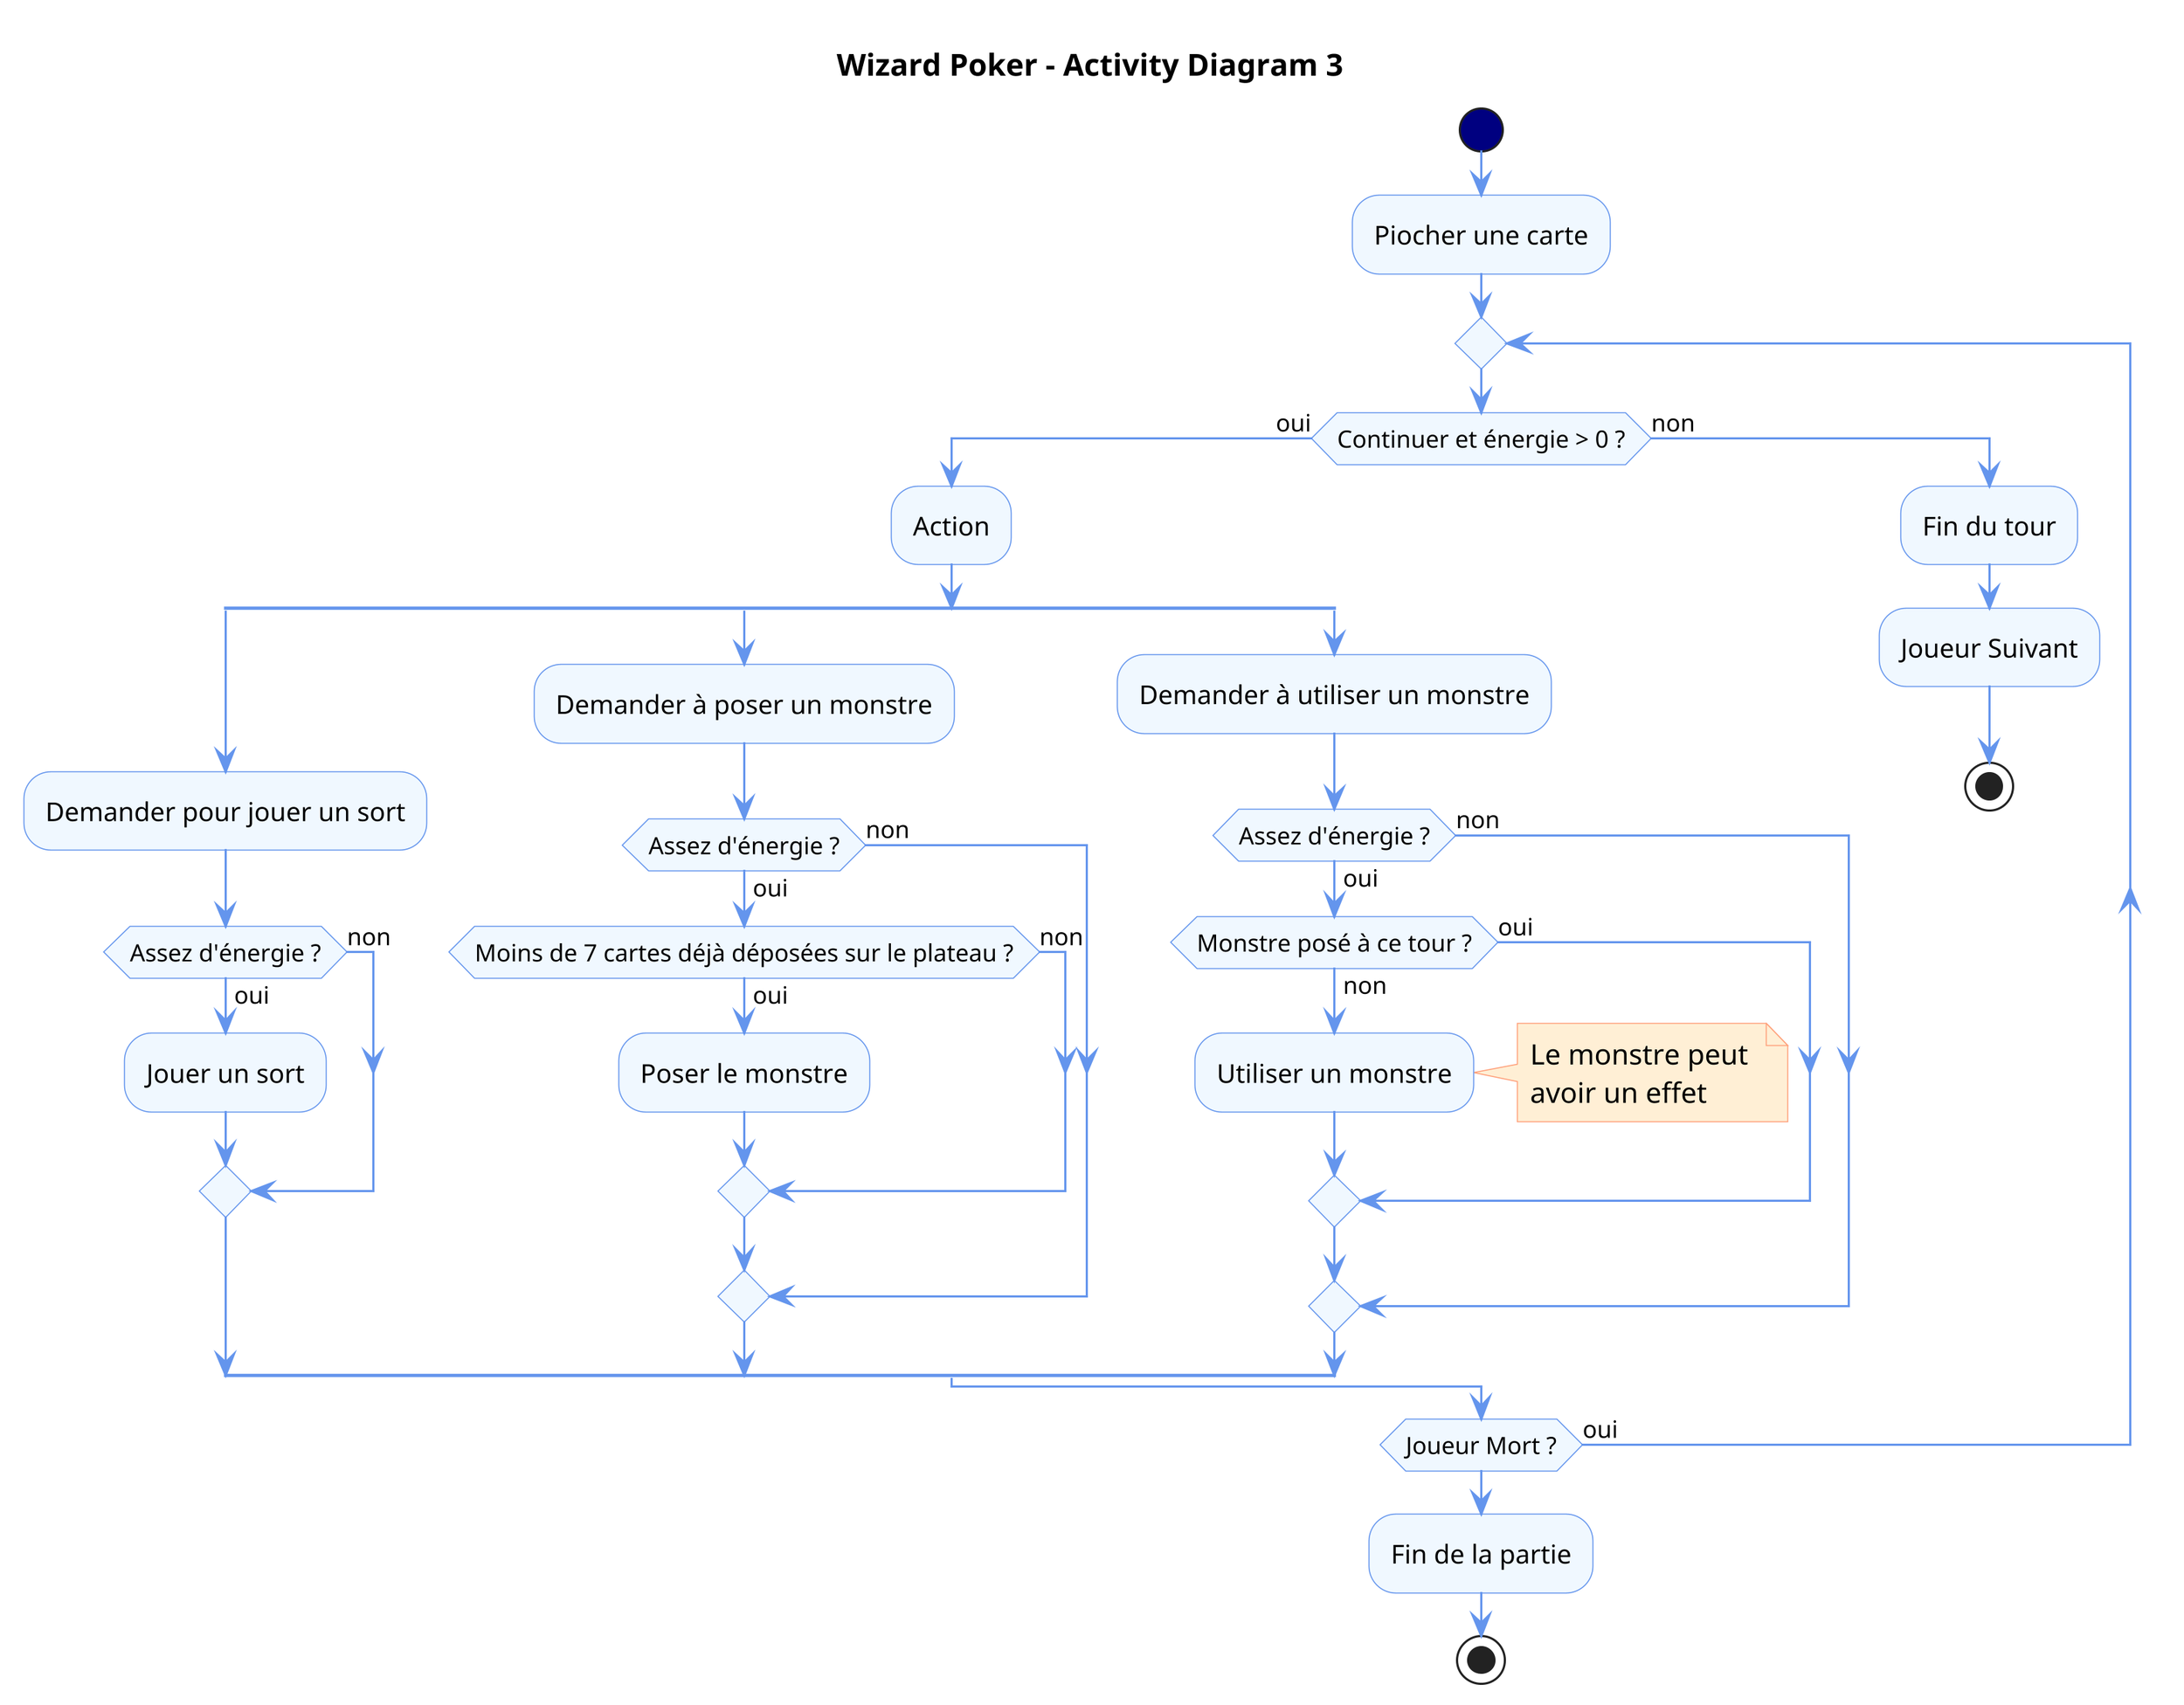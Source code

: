 @startuml

title Wizard Poker - Activity Diagram 3

'accessibilité
skinparam classAttributeIconSize 0

'pas d'ombre
skinparam shadowing false

'taille de l'image
skinparam dpi 300 

'couleurs
skinparam activity {
  StartColor Navy
  BackgroundColor AliceBlue
  ArrowColor CornflowerBlue
  BorderColor CornflowerBlue
  EndColor Navy
}
skinparam NoteBackgroundColor PapayaWhip
skinparam NoteBorderColor LightSalmon
skinparam stereotypeCBackgroundColor OldLace



start
:Piocher une carte;
repeat
  if(Continuer et énergie > 0 ?) then (oui)
    :Action;
    split
      :Demander pour jouer un sort;
      if(Assez d'énergie ?) then (oui)
        :Jouer un sort;
      else (non)
      endif
    split again
      :Demander à poser un monstre;
      if(Assez d'énergie ?) then (oui)
        if(Moins de 7 cartes déjà déposées sur le plateau ?) then (oui)
          :Poser le monstre;
        else (non)
        endif
      else (non)
      endif
    split again
      :Demander à utiliser un monstre;
      if(Assez d'énergie ?) then (oui)
        if(Monstre posé à ce tour ?) then (oui)
        else (non)
          :Utiliser un monstre;
          note right
            Le monstre peut 
            avoir un effet
          end note
        endif
      else (non)
      endif
    end split
  else (non)
    :Fin du tour;
    :Joueur Suivant;
    stop
  endif
repeat while (Joueur Mort ?) is (oui)


:Fin de la partie;
stop

@enduml
